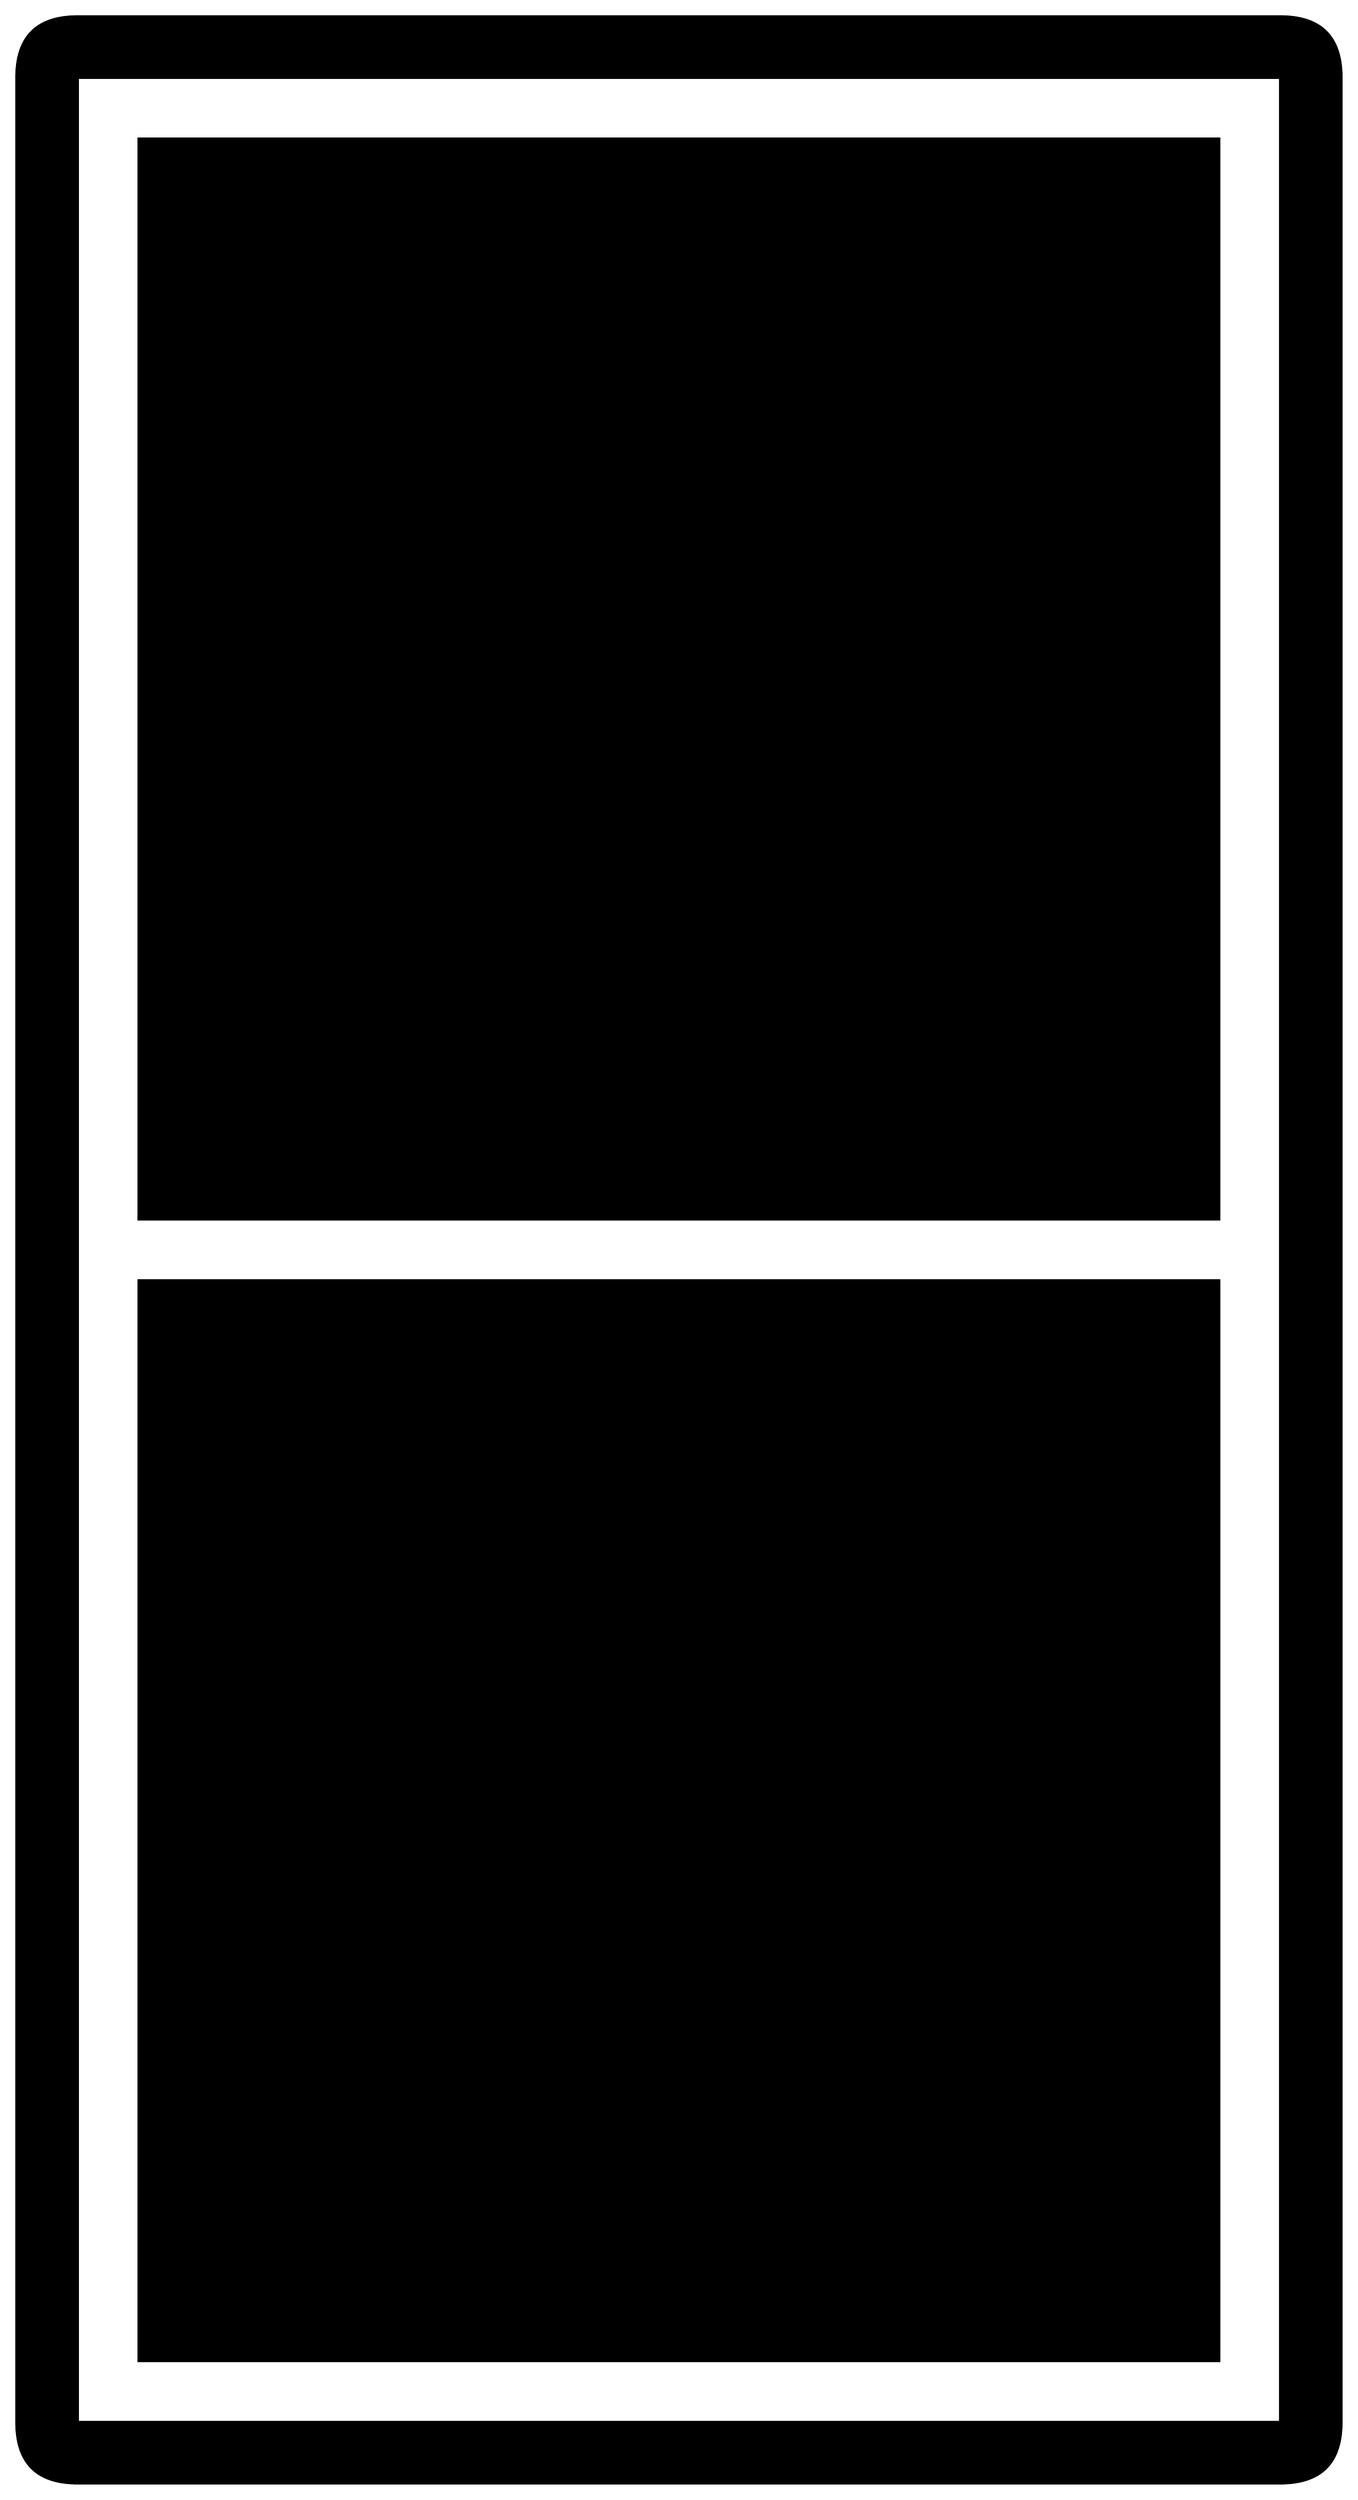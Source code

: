 


\begin{tikzpicture}[y=0.80pt, x=0.80pt, yscale=-1.0, xscale=1.0, inner sep=0pt, outer sep=0pt]
\begin{scope}[shift={(100.0,1706.0)},nonzero rule]
  \path[draw=.,fill=.,line width=1.600pt] (1099.0,377.0) .. controls
    (1099.0,410.333) and (1082.333,427.0) .. (1049.0,427.0) --
    (65.0,427.0) .. controls (31.667,427.0) and (15.0,410.333) ..
    (15.0,377.0) -- (15.0,-1541.0) .. controls (15.0,-1574.333)
    and (31.667,-1591.0) .. (65.0,-1591.0) -- (1049.0,-1591.0) ..
    controls (1082.333,-1591.0) and (1099.0,-1574.333) ..
    (1099.0,-1541.0) -- (1099.0,377.0) -- cycle(1049.0,377.0) --
    (1049.0,-1541.0) -- (65.0,-1541.0) -- (65.0,377.0) --
    (1049.0,377.0) -- cycle(999.0,-607.0) -- (115.0,-607.0) --
    (115.0,-1491.0) -- (999.0,-1491.0) -- (999.0,-607.0) --
    cycle(999.0,327.0) -- (115.0,327.0) -- (115.0,-557.0) --
    (999.0,-557.0) -- (999.0,327.0) -- cycle;
\end{scope}

\end{tikzpicture}


